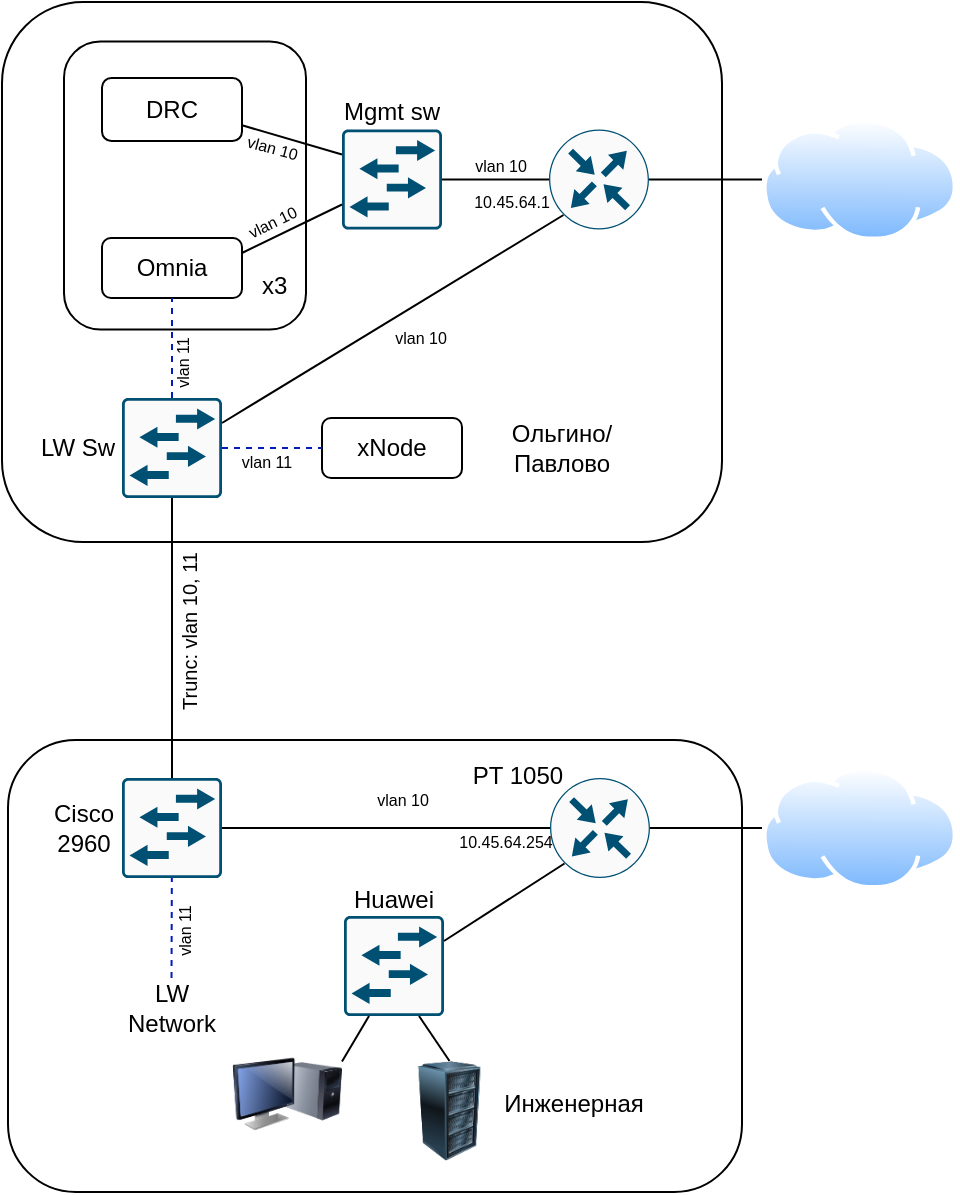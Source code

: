 <mxfile version="26.0.14" pages="2">
  <diagram name="Страница — 1" id="BDMmKNMVQ6On5iuS-EOb">
    <mxGraphModel dx="1430" dy="786" grid="1" gridSize="10" guides="1" tooltips="1" connect="1" arrows="1" fold="1" page="1" pageScale="1" pageWidth="827" pageHeight="1169" math="0" shadow="0">
      <root>
        <mxCell id="0" />
        <mxCell id="1" parent="0" />
        <mxCell id="mi2LoP6UA7UgKNXL9F8Z-26" value="" style="rounded=1;whiteSpace=wrap;html=1;" parent="1" vertex="1">
          <mxGeometry x="93" y="531" width="367" height="226" as="geometry" />
        </mxCell>
        <mxCell id="mi2LoP6UA7UgKNXL9F8Z-22" value="" style="rounded=1;whiteSpace=wrap;html=1;" parent="1" vertex="1">
          <mxGeometry x="90" y="162" width="360" height="270" as="geometry" />
        </mxCell>
        <mxCell id="mi2LoP6UA7UgKNXL9F8Z-13" value="" style="rounded=1;whiteSpace=wrap;html=1;" parent="1" vertex="1">
          <mxGeometry x="121" y="181.75" width="121" height="144" as="geometry" />
        </mxCell>
        <mxCell id="mi2LoP6UA7UgKNXL9F8Z-1" value="" style="sketch=0;points=[[0.5,0,0],[1,0.5,0],[0.5,1,0],[0,0.5,0],[0.145,0.145,0],[0.856,0.145,0],[0.855,0.856,0],[0.145,0.855,0]];verticalLabelPosition=bottom;html=1;verticalAlign=top;aspect=fixed;align=center;pointerEvents=1;shape=mxgraph.cisco19.rect;prIcon=router;fillColor=#FAFAFA;strokeColor=#005073;" parent="1" vertex="1">
          <mxGeometry x="363.5" y="225.75" width="50" height="50" as="geometry" />
        </mxCell>
        <mxCell id="mi2LoP6UA7UgKNXL9F8Z-2" value="" style="sketch=0;points=[[0.015,0.015,0],[0.985,0.015,0],[0.985,0.985,0],[0.015,0.985,0],[0.25,0,0],[0.5,0,0],[0.75,0,0],[1,0.25,0],[1,0.5,0],[1,0.75,0],[0.75,1,0],[0.5,1,0],[0.25,1,0],[0,0.75,0],[0,0.5,0],[0,0.25,0]];verticalLabelPosition=bottom;html=1;verticalAlign=top;aspect=fixed;align=center;pointerEvents=1;shape=mxgraph.cisco19.rect;prIcon=l2_switch;fillColor=#FAFAFA;strokeColor=#005073;" parent="1" vertex="1">
          <mxGeometry x="260" y="225.75" width="50" height="50" as="geometry" />
        </mxCell>
        <mxCell id="mi2LoP6UA7UgKNXL9F8Z-3" value="" style="sketch=0;points=[[0.015,0.015,0],[0.985,0.015,0],[0.985,0.985,0],[0.015,0.985,0],[0.25,0,0],[0.5,0,0],[0.75,0,0],[1,0.25,0],[1,0.5,0],[1,0.75,0],[0.75,1,0],[0.5,1,0],[0.25,1,0],[0,0.75,0],[0,0.5,0],[0,0.25,0]];verticalLabelPosition=bottom;html=1;verticalAlign=top;aspect=fixed;align=center;pointerEvents=1;shape=mxgraph.cisco19.rect;prIcon=l2_switch;fillColor=#FAFAFA;strokeColor=#005073;" parent="1" vertex="1">
          <mxGeometry x="150" y="360" width="50" height="50" as="geometry" />
        </mxCell>
        <mxCell id="mi2LoP6UA7UgKNXL9F8Z-4" value="DRC" style="rounded=1;whiteSpace=wrap;html=1;" parent="1" vertex="1">
          <mxGeometry x="140" y="200" width="70" height="31.5" as="geometry" />
        </mxCell>
        <mxCell id="mi2LoP6UA7UgKNXL9F8Z-5" value="Omnia" style="rounded=1;whiteSpace=wrap;html=1;" parent="1" vertex="1">
          <mxGeometry x="140" y="280" width="70" height="30" as="geometry" />
        </mxCell>
        <mxCell id="mi2LoP6UA7UgKNXL9F8Z-6" value="" style="image;aspect=fixed;perimeter=ellipsePerimeter;html=1;align=center;shadow=0;dashed=0;spacingTop=3;image=img/lib/active_directory/internet_cloud.svg;" parent="1" vertex="1">
          <mxGeometry x="470" y="220" width="97.62" height="61.5" as="geometry" />
        </mxCell>
        <mxCell id="mi2LoP6UA7UgKNXL9F8Z-7" value="" style="endArrow=none;html=1;rounded=0;entryX=0;entryY=0.5;entryDx=0;entryDy=0;exitX=1;exitY=0.5;exitDx=0;exitDy=0;exitPerimeter=0;" parent="1" source="mi2LoP6UA7UgKNXL9F8Z-1" target="mi2LoP6UA7UgKNXL9F8Z-6" edge="1">
          <mxGeometry width="50" height="50" relative="1" as="geometry">
            <mxPoint x="500" y="505.75" as="sourcePoint" />
            <mxPoint x="550" y="455.75" as="targetPoint" />
          </mxGeometry>
        </mxCell>
        <mxCell id="mi2LoP6UA7UgKNXL9F8Z-8" value="" style="endArrow=none;html=1;rounded=0;entryX=0;entryY=0.5;entryDx=0;entryDy=0;entryPerimeter=0;exitX=1;exitY=0.5;exitDx=0;exitDy=0;exitPerimeter=0;" parent="1" source="mi2LoP6UA7UgKNXL9F8Z-2" target="mi2LoP6UA7UgKNXL9F8Z-1" edge="1">
          <mxGeometry width="50" height="50" relative="1" as="geometry">
            <mxPoint x="500" y="505.75" as="sourcePoint" />
            <mxPoint x="550" y="455.75" as="targetPoint" />
          </mxGeometry>
        </mxCell>
        <mxCell id="mi2LoP6UA7UgKNXL9F8Z-9" value="" style="endArrow=none;html=1;rounded=0;entryX=0;entryY=0.25;entryDx=0;entryDy=0;entryPerimeter=0;exitX=1;exitY=0.75;exitDx=0;exitDy=0;" parent="1" source="mi2LoP6UA7UgKNXL9F8Z-4" target="mi2LoP6UA7UgKNXL9F8Z-2" edge="1">
          <mxGeometry width="50" height="50" relative="1" as="geometry">
            <mxPoint x="230" y="210" as="sourcePoint" />
            <mxPoint x="280" y="160" as="targetPoint" />
          </mxGeometry>
        </mxCell>
        <mxCell id="mi2LoP6UA7UgKNXL9F8Z-11" value="" style="endArrow=none;html=1;rounded=0;entryX=0;entryY=0.75;entryDx=0;entryDy=0;entryPerimeter=0;exitX=1;exitY=0.25;exitDx=0;exitDy=0;" parent="1" source="mi2LoP6UA7UgKNXL9F8Z-5" target="mi2LoP6UA7UgKNXL9F8Z-2" edge="1">
          <mxGeometry width="50" height="50" relative="1" as="geometry">
            <mxPoint x="500" y="500" as="sourcePoint" />
            <mxPoint x="550" y="450" as="targetPoint" />
          </mxGeometry>
        </mxCell>
        <mxCell id="mi2LoP6UA7UgKNXL9F8Z-12" value="" style="endArrow=none;html=1;rounded=0;entryX=0.5;entryY=1;entryDx=0;entryDy=0;exitX=0.5;exitY=0;exitDx=0;exitDy=0;exitPerimeter=0;fillColor=#0050ef;strokeColor=#001DBC;dashed=1;" parent="1" source="mi2LoP6UA7UgKNXL9F8Z-3" target="mi2LoP6UA7UgKNXL9F8Z-5" edge="1">
          <mxGeometry width="50" height="50" relative="1" as="geometry">
            <mxPoint x="500" y="500" as="sourcePoint" />
            <mxPoint x="550" y="450" as="targetPoint" />
          </mxGeometry>
        </mxCell>
        <mxCell id="mi2LoP6UA7UgKNXL9F8Z-17" value="x3&amp;nbsp;" style="text;html=1;align=center;verticalAlign=middle;whiteSpace=wrap;rounded=0;" parent="1" vertex="1">
          <mxGeometry x="213" y="294" width="30" height="20" as="geometry" />
        </mxCell>
        <mxCell id="mi2LoP6UA7UgKNXL9F8Z-19" value="" style="endArrow=none;html=1;rounded=0;entryX=0.5;entryY=1;entryDx=0;entryDy=0;entryPerimeter=0;" parent="1" source="mi2LoP6UA7UgKNXL9F8Z-20" target="mi2LoP6UA7UgKNXL9F8Z-3" edge="1">
          <mxGeometry width="50" height="50" relative="1" as="geometry">
            <mxPoint x="175" y="570" as="sourcePoint" />
            <mxPoint x="550" y="450" as="targetPoint" />
          </mxGeometry>
        </mxCell>
        <mxCell id="mi2LoP6UA7UgKNXL9F8Z-23" value="Ольгино/Павлово" style="text;html=1;align=center;verticalAlign=middle;whiteSpace=wrap;rounded=0;" parent="1" vertex="1">
          <mxGeometry x="340" y="370" width="60" height="30" as="geometry" />
        </mxCell>
        <mxCell id="mi2LoP6UA7UgKNXL9F8Z-25" value="" style="endArrow=none;html=1;rounded=0;entryX=0.145;entryY=0.855;entryDx=0;entryDy=0;entryPerimeter=0;exitX=1;exitY=0.25;exitDx=0;exitDy=0;exitPerimeter=0;" parent="1" source="mi2LoP6UA7UgKNXL9F8Z-3" target="mi2LoP6UA7UgKNXL9F8Z-1" edge="1">
          <mxGeometry width="50" height="50" relative="1" as="geometry">
            <mxPoint x="500" y="500" as="sourcePoint" />
            <mxPoint x="550" y="450" as="targetPoint" />
          </mxGeometry>
        </mxCell>
        <mxCell id="mi2LoP6UA7UgKNXL9F8Z-27" value="" style="endArrow=none;html=1;rounded=0;entryX=0.5;entryY=1;entryDx=0;entryDy=0;entryPerimeter=0;" parent="1" target="mi2LoP6UA7UgKNXL9F8Z-20" edge="1">
          <mxGeometry width="50" height="50" relative="1" as="geometry">
            <mxPoint x="175" y="570" as="sourcePoint" />
            <mxPoint x="175" y="410" as="targetPoint" />
          </mxGeometry>
        </mxCell>
        <mxCell id="mi2LoP6UA7UgKNXL9F8Z-20" value="" style="sketch=0;points=[[0.015,0.015,0],[0.985,0.015,0],[0.985,0.985,0],[0.015,0.985,0],[0.25,0,0],[0.5,0,0],[0.75,0,0],[1,0.25,0],[1,0.5,0],[1,0.75,0],[0.75,1,0],[0.5,1,0],[0.25,1,0],[0,0.75,0],[0,0.5,0],[0,0.25,0]];verticalLabelPosition=bottom;html=1;verticalAlign=top;aspect=fixed;align=center;pointerEvents=1;shape=mxgraph.cisco19.rect;prIcon=l2_switch;fillColor=#FAFAFA;strokeColor=#005073;" parent="1" vertex="1">
          <mxGeometry x="150" y="550" width="50" height="50" as="geometry" />
        </mxCell>
        <mxCell id="mi2LoP6UA7UgKNXL9F8Z-28" value="Инженерная" style="text;html=1;align=center;verticalAlign=middle;whiteSpace=wrap;rounded=0;" parent="1" vertex="1">
          <mxGeometry x="346" y="698" width="60" height="30" as="geometry" />
        </mxCell>
        <mxCell id="mi2LoP6UA7UgKNXL9F8Z-29" value="" style="sketch=0;points=[[0.5,0,0],[1,0.5,0],[0.5,1,0],[0,0.5,0],[0.145,0.145,0],[0.856,0.145,0],[0.855,0.856,0],[0.145,0.855,0]];verticalLabelPosition=bottom;html=1;verticalAlign=top;aspect=fixed;align=center;pointerEvents=1;shape=mxgraph.cisco19.rect;prIcon=router;fillColor=#FAFAFA;strokeColor=#005073;" parent="1" vertex="1">
          <mxGeometry x="364" y="550" width="50" height="50" as="geometry" />
        </mxCell>
        <mxCell id="mi2LoP6UA7UgKNXL9F8Z-30" value="" style="endArrow=none;html=1;rounded=0;entryX=0;entryY=0.5;entryDx=0;entryDy=0;entryPerimeter=0;exitX=1;exitY=0.5;exitDx=0;exitDy=0;exitPerimeter=0;" parent="1" source="mi2LoP6UA7UgKNXL9F8Z-20" target="mi2LoP6UA7UgKNXL9F8Z-29" edge="1">
          <mxGeometry width="50" height="50" relative="1" as="geometry">
            <mxPoint x="210" y="690" as="sourcePoint" />
            <mxPoint x="264" y="690" as="targetPoint" />
          </mxGeometry>
        </mxCell>
        <mxCell id="mi2LoP6UA7UgKNXL9F8Z-31" value="" style="image;aspect=fixed;perimeter=ellipsePerimeter;html=1;align=center;shadow=0;dashed=0;spacingTop=3;image=img/lib/active_directory/internet_cloud.svg;" parent="1" vertex="1">
          <mxGeometry x="470" y="544.25" width="97.62" height="61.5" as="geometry" />
        </mxCell>
        <mxCell id="mi2LoP6UA7UgKNXL9F8Z-33" value="" style="endArrow=none;html=1;rounded=0;entryX=0;entryY=0.5;entryDx=0;entryDy=0;exitX=1;exitY=0.5;exitDx=0;exitDy=0;exitPerimeter=0;" parent="1" source="mi2LoP6UA7UgKNXL9F8Z-29" target="mi2LoP6UA7UgKNXL9F8Z-31" edge="1">
          <mxGeometry width="50" height="50" relative="1" as="geometry">
            <mxPoint x="500" y="500" as="sourcePoint" />
            <mxPoint x="550" y="450" as="targetPoint" />
          </mxGeometry>
        </mxCell>
        <mxCell id="r_oCkX5TxFoIq2fEUVdQ-1" value="xNode" style="rounded=1;whiteSpace=wrap;html=1;" vertex="1" parent="1">
          <mxGeometry x="250" y="370" width="70" height="30" as="geometry" />
        </mxCell>
        <mxCell id="r_oCkX5TxFoIq2fEUVdQ-2" value="" style="endArrow=none;html=1;rounded=0;entryX=0;entryY=0.5;entryDx=0;entryDy=0;exitX=1;exitY=0.5;exitDx=0;exitDy=0;exitPerimeter=0;fillColor=#0050ef;strokeColor=#001DBC;dashed=1;" edge="1" parent="1" source="mi2LoP6UA7UgKNXL9F8Z-3" target="r_oCkX5TxFoIq2fEUVdQ-1">
          <mxGeometry width="50" height="50" relative="1" as="geometry">
            <mxPoint x="185" y="370" as="sourcePoint" />
            <mxPoint x="185" y="320" as="targetPoint" />
          </mxGeometry>
        </mxCell>
        <mxCell id="r_oCkX5TxFoIq2fEUVdQ-4" value="LW Sw" style="text;html=1;align=center;verticalAlign=middle;whiteSpace=wrap;rounded=0;" vertex="1" parent="1">
          <mxGeometry x="98" y="370" width="60" height="30" as="geometry" />
        </mxCell>
        <mxCell id="r_oCkX5TxFoIq2fEUVdQ-6" value="vlan 10" style="text;html=1;align=center;verticalAlign=middle;whiteSpace=wrap;rounded=0;fontSize=8;" vertex="1" parent="1">
          <mxGeometry x="270" y="314" width="59" height="31" as="geometry" />
        </mxCell>
        <mxCell id="r_oCkX5TxFoIq2fEUVdQ-7" value="vlan 10" style="text;html=1;align=center;verticalAlign=middle;whiteSpace=wrap;rounded=0;fontSize=8;" vertex="1" parent="1">
          <mxGeometry x="310" y="228.75" width="59" height="31" as="geometry" />
        </mxCell>
        <mxCell id="r_oCkX5TxFoIq2fEUVdQ-8" value="Mgmt sw" style="text;html=1;align=center;verticalAlign=middle;whiteSpace=wrap;rounded=0;" vertex="1" parent="1">
          <mxGeometry x="255" y="202" width="60" height="30" as="geometry" />
        </mxCell>
        <mxCell id="r_oCkX5TxFoIq2fEUVdQ-9" value="&lt;font style=&quot;font-size: 8px;&quot;&gt;vlan 10&lt;/font&gt;" style="text;html=1;align=center;verticalAlign=middle;whiteSpace=wrap;rounded=0;" vertex="1" parent="1">
          <mxGeometry x="261" y="544.25" width="59" height="31" as="geometry" />
        </mxCell>
        <mxCell id="r_oCkX5TxFoIq2fEUVdQ-10" value="Trunc: vlan 10, 11" style="text;html=1;align=center;verticalAlign=middle;whiteSpace=wrap;rounded=0;fontSize=10;rotation=-90;" vertex="1" parent="1">
          <mxGeometry x="133" y="461" width="100" height="31" as="geometry" />
        </mxCell>
        <mxCell id="r_oCkX5TxFoIq2fEUVdQ-11" value="10.45.64.254" style="text;html=1;align=center;verticalAlign=middle;whiteSpace=wrap;rounded=0;fontSize=8;" vertex="1" parent="1">
          <mxGeometry x="322" y="577.25" width="40" height="10" as="geometry" />
        </mxCell>
        <mxCell id="r_oCkX5TxFoIq2fEUVdQ-12" value="10.45.64.1" style="text;html=1;align=center;verticalAlign=middle;whiteSpace=wrap;rounded=0;fontSize=8;" vertex="1" parent="1">
          <mxGeometry x="325" y="256.75" width="40" height="10" as="geometry" />
        </mxCell>
        <mxCell id="r_oCkX5TxFoIq2fEUVdQ-15" value="" style="endArrow=none;html=1;rounded=0;exitX=0.5;exitY=0;exitDx=0;exitDy=0;exitPerimeter=0;fillColor=#0050ef;strokeColor=#001DBC;dashed=1;" edge="1" parent="1" target="mi2LoP6UA7UgKNXL9F8Z-20">
          <mxGeometry width="50" height="50" relative="1" as="geometry">
            <mxPoint x="174.76" y="650" as="sourcePoint" />
            <mxPoint x="174.76" y="600" as="targetPoint" />
          </mxGeometry>
        </mxCell>
        <mxCell id="r_oCkX5TxFoIq2fEUVdQ-19" value="Cisco 2960" style="text;html=1;align=center;verticalAlign=middle;whiteSpace=wrap;rounded=0;" vertex="1" parent="1">
          <mxGeometry x="101" y="560" width="60" height="30" as="geometry" />
        </mxCell>
        <mxCell id="r_oCkX5TxFoIq2fEUVdQ-20" value="LW Network" style="text;html=1;align=center;verticalAlign=middle;whiteSpace=wrap;rounded=0;" vertex="1" parent="1">
          <mxGeometry x="145" y="650" width="60" height="30" as="geometry" />
        </mxCell>
        <mxCell id="r_oCkX5TxFoIq2fEUVdQ-22" value="vlan 10" style="text;html=1;align=center;verticalAlign=middle;whiteSpace=wrap;rounded=0;rotation=334;fontSize=8;" vertex="1" parent="1">
          <mxGeometry x="196" y="256.75" width="59" height="31" as="geometry" />
        </mxCell>
        <mxCell id="r_oCkX5TxFoIq2fEUVdQ-23" value="vlan 10" style="text;html=1;align=center;verticalAlign=middle;whiteSpace=wrap;rounded=0;rotation=15;fontSize=8;" vertex="1" parent="1">
          <mxGeometry x="196" y="219" width="59" height="31" as="geometry" />
        </mxCell>
        <mxCell id="r_oCkX5TxFoIq2fEUVdQ-24" value="vlan 11" style="text;html=1;align=center;verticalAlign=middle;whiteSpace=wrap;rounded=0;rotation=-90;fontSize=8;" vertex="1" parent="1">
          <mxGeometry x="151" y="326.75" width="59" height="31" as="geometry" />
        </mxCell>
        <mxCell id="r_oCkX5TxFoIq2fEUVdQ-25" value="vlan 11" style="text;html=1;align=center;verticalAlign=middle;whiteSpace=wrap;rounded=0;rotation=0;fontSize=8;" vertex="1" parent="1">
          <mxGeometry x="193" y="376" width="59" height="31" as="geometry" />
        </mxCell>
        <mxCell id="r_oCkX5TxFoIq2fEUVdQ-26" value="vlan 11" style="text;html=1;align=center;verticalAlign=middle;whiteSpace=wrap;rounded=0;rotation=-90;fontSize=8;" vertex="1" parent="1">
          <mxGeometry x="152" y="610.75" width="59" height="31" as="geometry" />
        </mxCell>
        <mxCell id="r_oCkX5TxFoIq2fEUVdQ-27" value="PT 1050" style="text;html=1;align=center;verticalAlign=middle;whiteSpace=wrap;rounded=0;" vertex="1" parent="1">
          <mxGeometry x="318" y="534" width="60" height="30" as="geometry" />
        </mxCell>
        <mxCell id="r_oCkX5TxFoIq2fEUVdQ-28" value="" style="sketch=0;points=[[0.015,0.015,0],[0.985,0.015,0],[0.985,0.985,0],[0.015,0.985,0],[0.25,0,0],[0.5,0,0],[0.75,0,0],[1,0.25,0],[1,0.5,0],[1,0.75,0],[0.75,1,0],[0.5,1,0],[0.25,1,0],[0,0.75,0],[0,0.5,0],[0,0.25,0]];verticalLabelPosition=bottom;html=1;verticalAlign=top;aspect=fixed;align=center;pointerEvents=1;shape=mxgraph.cisco19.rect;prIcon=l2_switch;fillColor=#FAFAFA;strokeColor=#005073;" vertex="1" parent="1">
          <mxGeometry x="261" y="619" width="50" height="50" as="geometry" />
        </mxCell>
        <mxCell id="r_oCkX5TxFoIq2fEUVdQ-29" value="" style="endArrow=none;html=1;rounded=0;entryX=0.145;entryY=0.855;entryDx=0;entryDy=0;entryPerimeter=0;exitX=1;exitY=0.25;exitDx=0;exitDy=0;exitPerimeter=0;" edge="1" parent="1" source="r_oCkX5TxFoIq2fEUVdQ-28" target="mi2LoP6UA7UgKNXL9F8Z-29">
          <mxGeometry width="50" height="50" relative="1" as="geometry">
            <mxPoint x="210" y="585" as="sourcePoint" />
            <mxPoint x="374" y="585" as="targetPoint" />
          </mxGeometry>
        </mxCell>
        <mxCell id="r_oCkX5TxFoIq2fEUVdQ-31" value="" style="image;html=1;image=img/lib/clip_art/computers/Server_Rack_128x128.png" vertex="1" parent="1">
          <mxGeometry x="287.5" y="691.5" width="52.5" height="50" as="geometry" />
        </mxCell>
        <mxCell id="r_oCkX5TxFoIq2fEUVdQ-32" value="" style="image;html=1;image=img/lib/clip_art/computers/Monitor_Tower_128x128.png" vertex="1" parent="1">
          <mxGeometry x="205" y="675.5" width="55" height="65" as="geometry" />
        </mxCell>
        <mxCell id="r_oCkX5TxFoIq2fEUVdQ-35" value="" style="endArrow=none;html=1;rounded=0;entryX=0.75;entryY=1;entryDx=0;entryDy=0;entryPerimeter=0;exitX=0.5;exitY=0;exitDx=0;exitDy=0;" edge="1" parent="1" source="r_oCkX5TxFoIq2fEUVdQ-31" target="r_oCkX5TxFoIq2fEUVdQ-28">
          <mxGeometry width="50" height="50" relative="1" as="geometry">
            <mxPoint x="170" y="640" as="sourcePoint" />
            <mxPoint x="220" y="590" as="targetPoint" />
          </mxGeometry>
        </mxCell>
        <mxCell id="r_oCkX5TxFoIq2fEUVdQ-37" value="Hu&lt;span style=&quot;background-color: transparent; color: light-dark(rgb(0, 0, 0), rgb(255, 255, 255));&quot;&gt;awei&lt;/span&gt;" style="text;html=1;align=center;verticalAlign=middle;whiteSpace=wrap;rounded=0;" vertex="1" parent="1">
          <mxGeometry x="256" y="596" width="60" height="30" as="geometry" />
        </mxCell>
        <mxCell id="r_oCkX5TxFoIq2fEUVdQ-38" value="" style="endArrow=none;html=1;rounded=0;entryX=0.25;entryY=1;entryDx=0;entryDy=0;entryPerimeter=0;exitX=1;exitY=0.25;exitDx=0;exitDy=0;" edge="1" parent="1" source="r_oCkX5TxFoIq2fEUVdQ-32" target="r_oCkX5TxFoIq2fEUVdQ-28">
          <mxGeometry width="50" height="50" relative="1" as="geometry">
            <mxPoint x="470" y="550" as="sourcePoint" />
            <mxPoint x="520" y="500" as="targetPoint" />
          </mxGeometry>
        </mxCell>
      </root>
    </mxGraphModel>
  </diagram>
  <diagram id="K_QWz5y1Vfb9RZmCzqKb" name="Страница — 2">
    <mxGraphModel dx="1251" dy="800" grid="1" gridSize="10" guides="1" tooltips="1" connect="1" arrows="1" fold="1" page="1" pageScale="1" pageWidth="827" pageHeight="1169" math="0" shadow="0">
      <root>
        <mxCell id="0" />
        <mxCell id="1" parent="0" />
      </root>
    </mxGraphModel>
  </diagram>
</mxfile>
